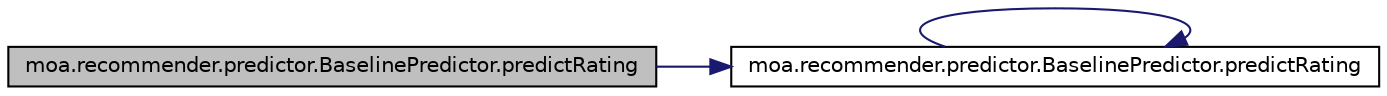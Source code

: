 digraph G
{
  edge [fontname="Helvetica",fontsize="10",labelfontname="Helvetica",labelfontsize="10"];
  node [fontname="Helvetica",fontsize="10",shape=record];
  rankdir=LR;
  Node1 [label="moa.recommender.predictor.BaselinePredictor.predictRating",height=0.2,width=0.4,color="black", fillcolor="grey75", style="filled" fontcolor="black"];
  Node1 -> Node2 [color="midnightblue",fontsize="10",style="solid",fontname="Helvetica"];
  Node2 [label="moa.recommender.predictor.BaselinePredictor.predictRating",height=0.2,width=0.4,color="black", fillcolor="white", style="filled",URL="$classmoa_1_1recommender_1_1predictor_1_1BaselinePredictor.html#a51244d6ec99ca89c0ce0414df2021d4a"];
  Node2 -> Node2 [color="midnightblue",fontsize="10",style="solid",fontname="Helvetica"];
}
